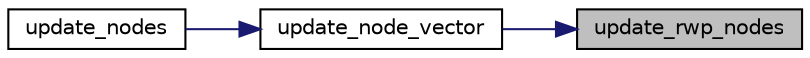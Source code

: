 digraph "update_rwp_nodes"
{
 // LATEX_PDF_SIZE
  edge [fontname="Helvetica",fontsize="10",labelfontname="Helvetica",labelfontsize="10"];
  node [fontname="Helvetica",fontsize="10",shape=record];
  rankdir="RL";
  Node1 [label="update_rwp_nodes",height=0.2,width=0.4,color="black", fillcolor="grey75", style="filled", fontcolor="black",tooltip="Update the positions of the nodes. After comparing the current time to the first job_time,..."];
  Node1 -> Node2 [dir="back",color="midnightblue",fontsize="10",style="solid",fontname="Helvetica"];
  Node2 [label="update_node_vector",height=0.2,width=0.4,color="black", fillcolor="white", style="filled",URL="$omg_8c.html#af1eb82f7c88405592c1dfe8cadacbd86",tooltip="According to the mobility type, call the corresponding update function."];
  Node2 -> Node3 [dir="back",color="midnightblue",fontsize="10",style="solid",fontname="Helvetica"];
  Node3 [label="update_nodes",height=0.2,width=0.4,color="black", fillcolor="white", style="filled",URL="$omg_8h.html#ade4b5666fb98a0096c693f1f956488e0",tooltip="Update the positions of all the nodes, i.e all the non empty Node_Vectors. It calls update_node_vecto..."];
}
